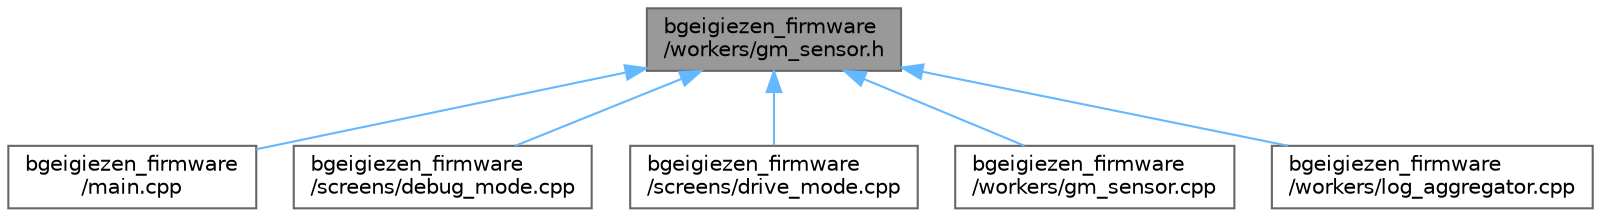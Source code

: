 digraph "bgeigiezen_firmware/workers/gm_sensor.h"
{
 // LATEX_PDF_SIZE
  bgcolor="transparent";
  edge [fontname=Helvetica,fontsize=10,labelfontname=Helvetica,labelfontsize=10];
  node [fontname=Helvetica,fontsize=10,shape=box,height=0.2,width=0.4];
  Node1 [id="Node000001",label="bgeigiezen_firmware\l/workers/gm_sensor.h",height=0.2,width=0.4,color="gray40", fillcolor="grey60", style="filled", fontcolor="black",tooltip=" "];
  Node1 -> Node2 [id="edge6_Node000001_Node000002",dir="back",color="steelblue1",style="solid",tooltip=" "];
  Node2 [id="Node000002",label="bgeigiezen_firmware\l/main.cpp",height=0.2,width=0.4,color="grey40", fillcolor="white", style="filled",URL="$bgeigiezen__firmware_2main_8cpp.html",tooltip=" "];
  Node1 -> Node3 [id="edge7_Node000001_Node000003",dir="back",color="steelblue1",style="solid",tooltip=" "];
  Node3 [id="Node000003",label="bgeigiezen_firmware\l/screens/debug_mode.cpp",height=0.2,width=0.4,color="grey40", fillcolor="white", style="filled",URL="$debug__mode_8cpp.html",tooltip=" "];
  Node1 -> Node4 [id="edge8_Node000001_Node000004",dir="back",color="steelblue1",style="solid",tooltip=" "];
  Node4 [id="Node000004",label="bgeigiezen_firmware\l/screens/drive_mode.cpp",height=0.2,width=0.4,color="grey40", fillcolor="white", style="filled",URL="$drive__mode_8cpp.html",tooltip=" "];
  Node1 -> Node5 [id="edge9_Node000001_Node000005",dir="back",color="steelblue1",style="solid",tooltip=" "];
  Node5 [id="Node000005",label="bgeigiezen_firmware\l/workers/gm_sensor.cpp",height=0.2,width=0.4,color="grey40", fillcolor="white", style="filled",URL="$gm__sensor_8cpp.html",tooltip=" "];
  Node1 -> Node6 [id="edge10_Node000001_Node000006",dir="back",color="steelblue1",style="solid",tooltip=" "];
  Node6 [id="Node000006",label="bgeigiezen_firmware\l/workers/log_aggregator.cpp",height=0.2,width=0.4,color="grey40", fillcolor="white", style="filled",URL="$log__aggregator_8cpp.html",tooltip=" "];
}
